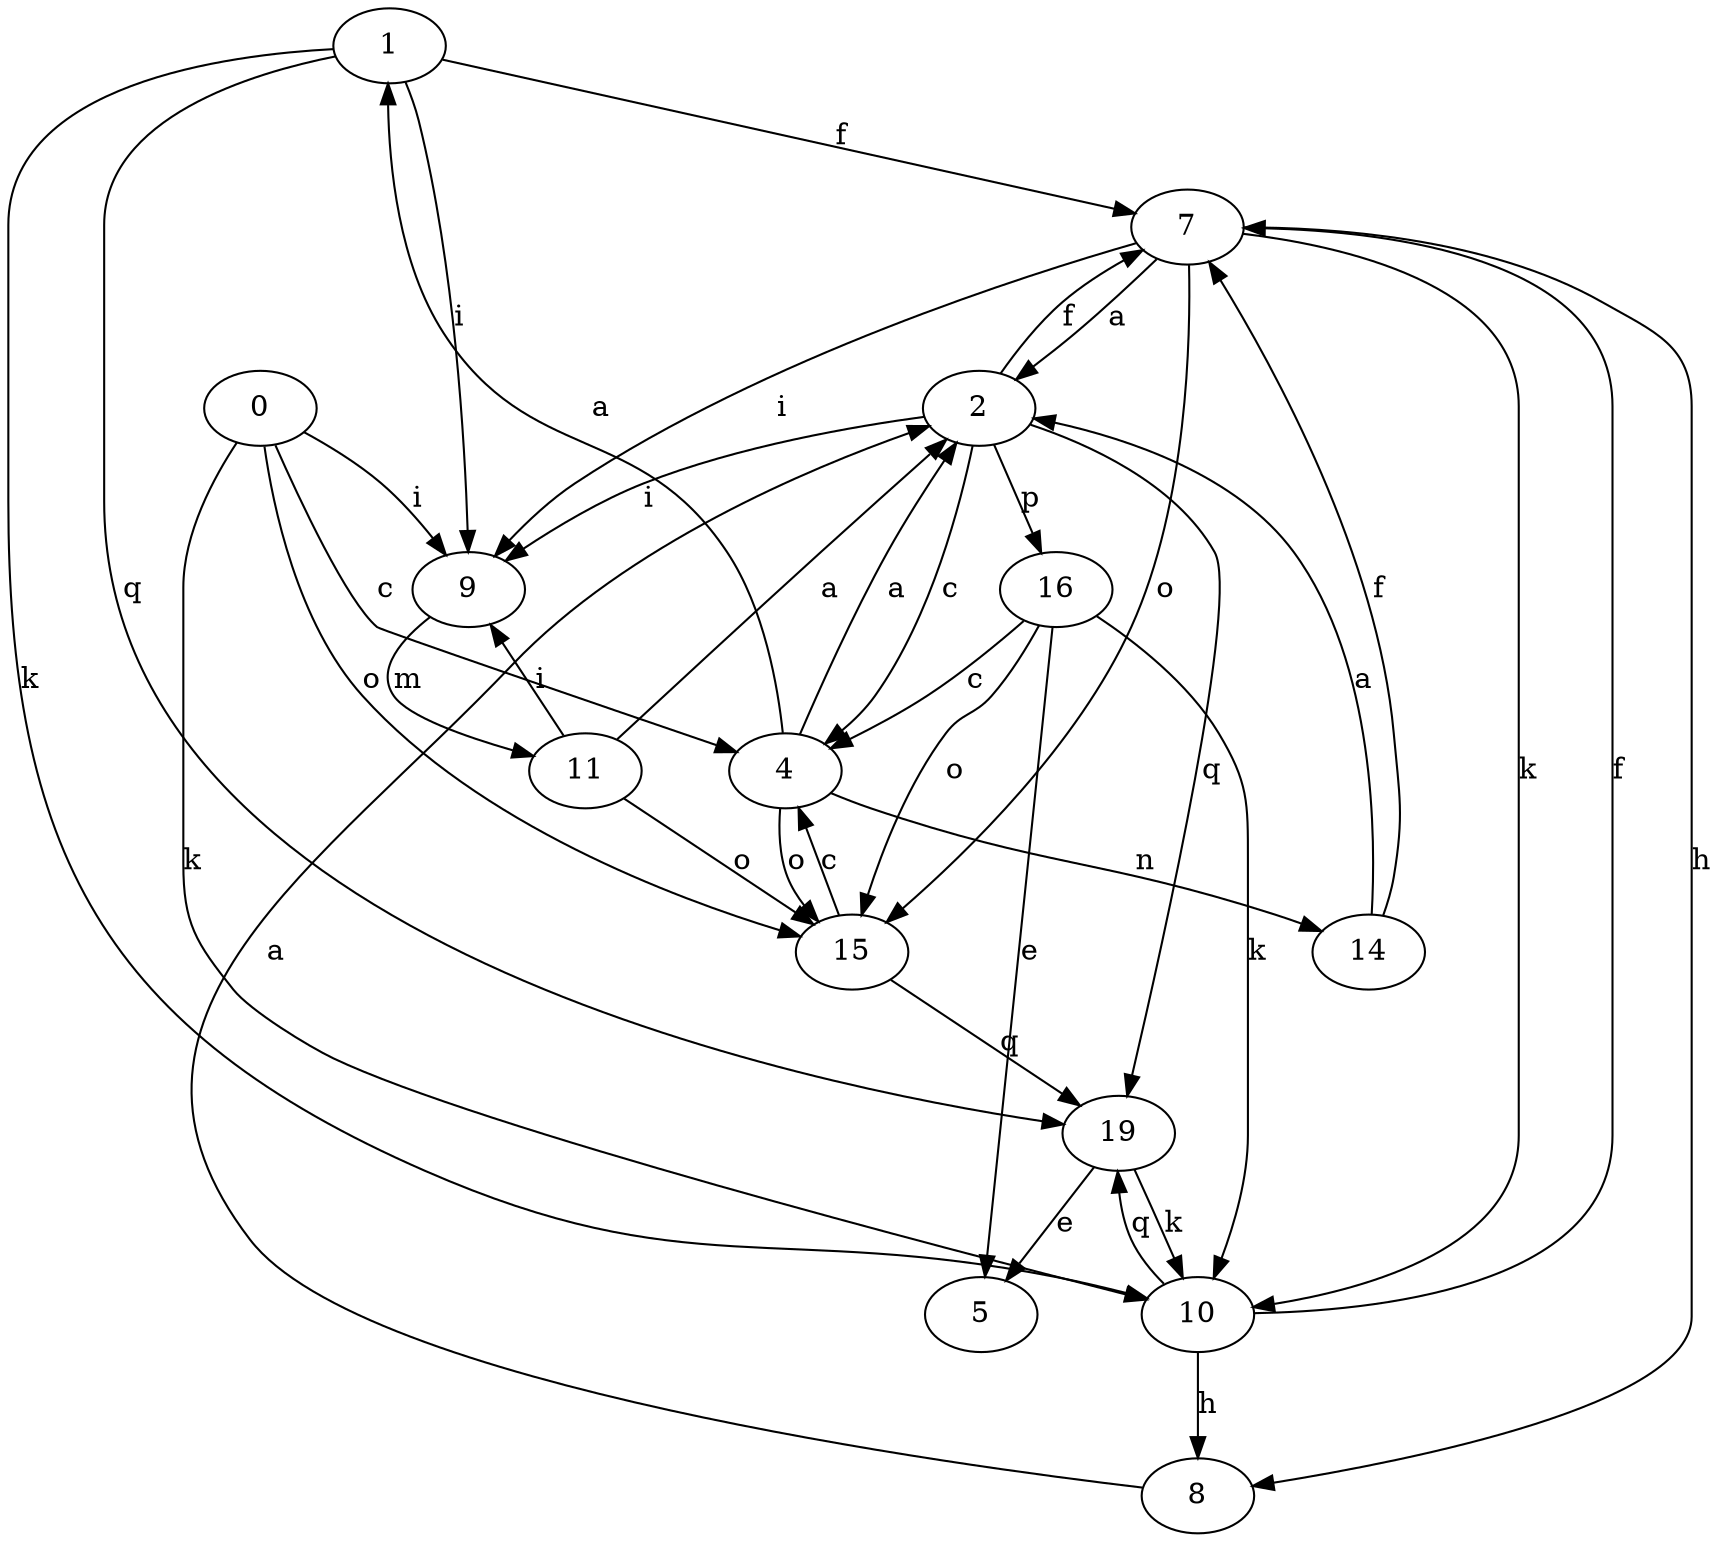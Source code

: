 strict digraph  {
1;
2;
4;
0;
5;
7;
8;
9;
10;
11;
14;
15;
16;
19;
1 -> 7  [label=f];
1 -> 9  [label=i];
1 -> 10  [label=k];
1 -> 19  [label=q];
2 -> 4  [label=c];
2 -> 7  [label=f];
2 -> 9  [label=i];
2 -> 16  [label=p];
2 -> 19  [label=q];
4 -> 1  [label=a];
4 -> 2  [label=a];
4 -> 14  [label=n];
4 -> 15  [label=o];
0 -> 4  [label=c];
0 -> 9  [label=i];
0 -> 10  [label=k];
0 -> 15  [label=o];
7 -> 2  [label=a];
7 -> 8  [label=h];
7 -> 9  [label=i];
7 -> 10  [label=k];
7 -> 15  [label=o];
8 -> 2  [label=a];
9 -> 11  [label=m];
10 -> 7  [label=f];
10 -> 8  [label=h];
10 -> 19  [label=q];
11 -> 2  [label=a];
11 -> 9  [label=i];
11 -> 15  [label=o];
14 -> 2  [label=a];
14 -> 7  [label=f];
15 -> 4  [label=c];
15 -> 19  [label=q];
16 -> 4  [label=c];
16 -> 5  [label=e];
16 -> 10  [label=k];
16 -> 15  [label=o];
19 -> 5  [label=e];
19 -> 10  [label=k];
}
